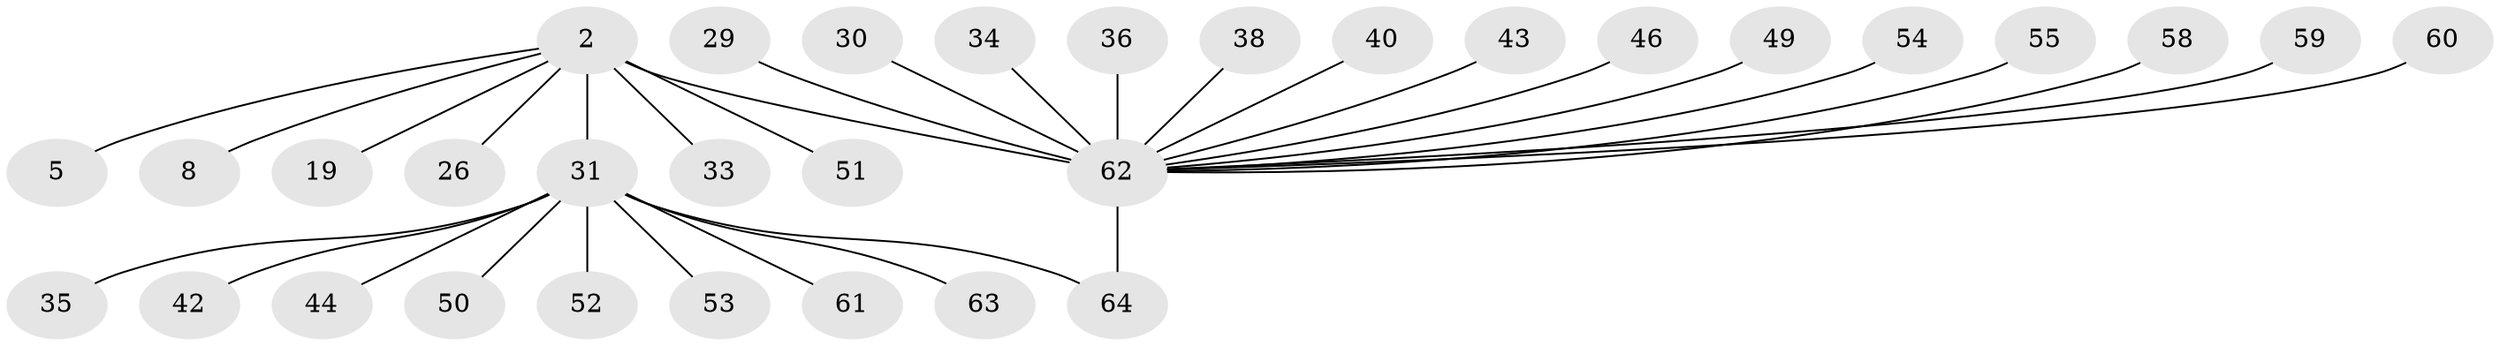 // original degree distribution, {14: 0.015625, 15: 0.015625, 12: 0.015625, 2: 0.1875, 1: 0.640625, 8: 0.015625, 4: 0.046875, 3: 0.015625, 5: 0.046875}
// Generated by graph-tools (version 1.1) at 2025/50/03/04/25 21:50:18]
// undirected, 32 vertices, 32 edges
graph export_dot {
graph [start="1"]
  node [color=gray90,style=filled];
  2;
  5;
  8;
  19;
  26;
  29 [super="+4"];
  30;
  31 [super="+9+14"];
  33 [super="+11"];
  34;
  35;
  36;
  38;
  40;
  42;
  43;
  44;
  46 [super="+37"];
  49;
  50;
  51;
  52 [super="+45"];
  53;
  54 [super="+17+39"];
  55;
  58;
  59;
  60 [super="+56"];
  61;
  62 [super="+32+21+7+13+15+16+20+22+23+24+25+48"];
  63;
  64 [super="+12+57"];
  2 -- 5;
  2 -- 8;
  2 -- 19;
  2 -- 26;
  2 -- 31 [weight=3];
  2 -- 51;
  2 -- 33;
  2 -- 62 [weight=6];
  29 -- 62;
  30 -- 62;
  31 -- 44;
  31 -- 50;
  31 -- 35;
  31 -- 42;
  31 -- 63;
  31 -- 53;
  31 -- 61;
  31 -- 64;
  31 -- 52;
  34 -- 62;
  36 -- 62;
  38 -- 62;
  40 -- 62;
  43 -- 62;
  46 -- 62;
  49 -- 62;
  54 -- 62;
  55 -- 62;
  58 -- 62;
  59 -- 62;
  60 -- 62;
  62 -- 64;
}
